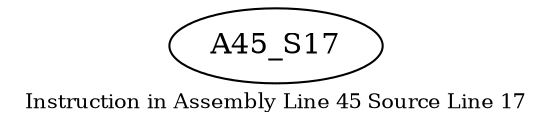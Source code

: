 digraph{
	node [ ]
	edge [ ]
	A45_S17 [ ]
	label = "Instruction in Assembly Line 45 Source Line 17"
	fontsize = "10"
}